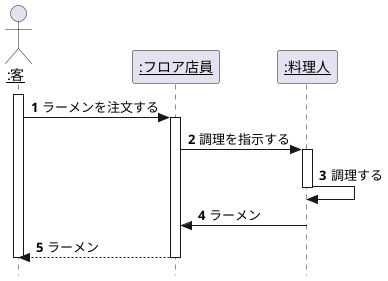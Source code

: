 @startuml 演習4-1
hide footbox
 'メッセージに自動で番号を降る
 autonumber
' 厳密なUMLに準拠する
skinparam style strictuml
actor "<u>:客</u>" as custmer
participant "<u>:フロア店員</u>" as clerk
participant "<u>:料理人</u>" as cook
activate custmer
    custmer -> clerk: ラーメンを注文する
    activate clerk
        clerk -> cook: 調理を指示する
        activate cook
            cook -> cook: 調理する
        deactivate cook
        clerk <- cook: ラーメン
    custmer <-- clerk: ラーメン
    deactivate clerk
deactivate custmer


@enduml